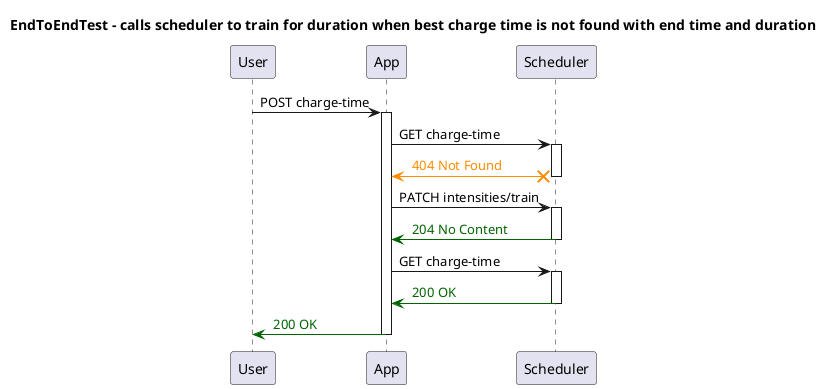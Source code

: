 @startuml
title EndToEndTest - calls scheduler to train for duration when best charge time is not found with end time and duration
participant "User"
participant "App"
participant "Scheduler"
"User" -> "App": POST charge-time
activate "App"
"App" -> "Scheduler": GET charge-time
activate "Scheduler"

"Scheduler" X-[#DarkOrange]> "App": <color:DarkOrange> 404 Not Found
deactivate "Scheduler"
"App" -> "Scheduler": PATCH intensities/train
activate "Scheduler"

"Scheduler" -[#DarkGreen]> "App": <color:DarkGreen> 204 No Content
deactivate "Scheduler"
"App" -> "Scheduler": GET charge-time
activate "Scheduler"

"Scheduler" -[#DarkGreen]> "App": <color:DarkGreen> 200 OK
deactivate "Scheduler"
"App" -[#DarkGreen]> "User": <color:DarkGreen> 200 OK
deactivate "App"
@enduml
